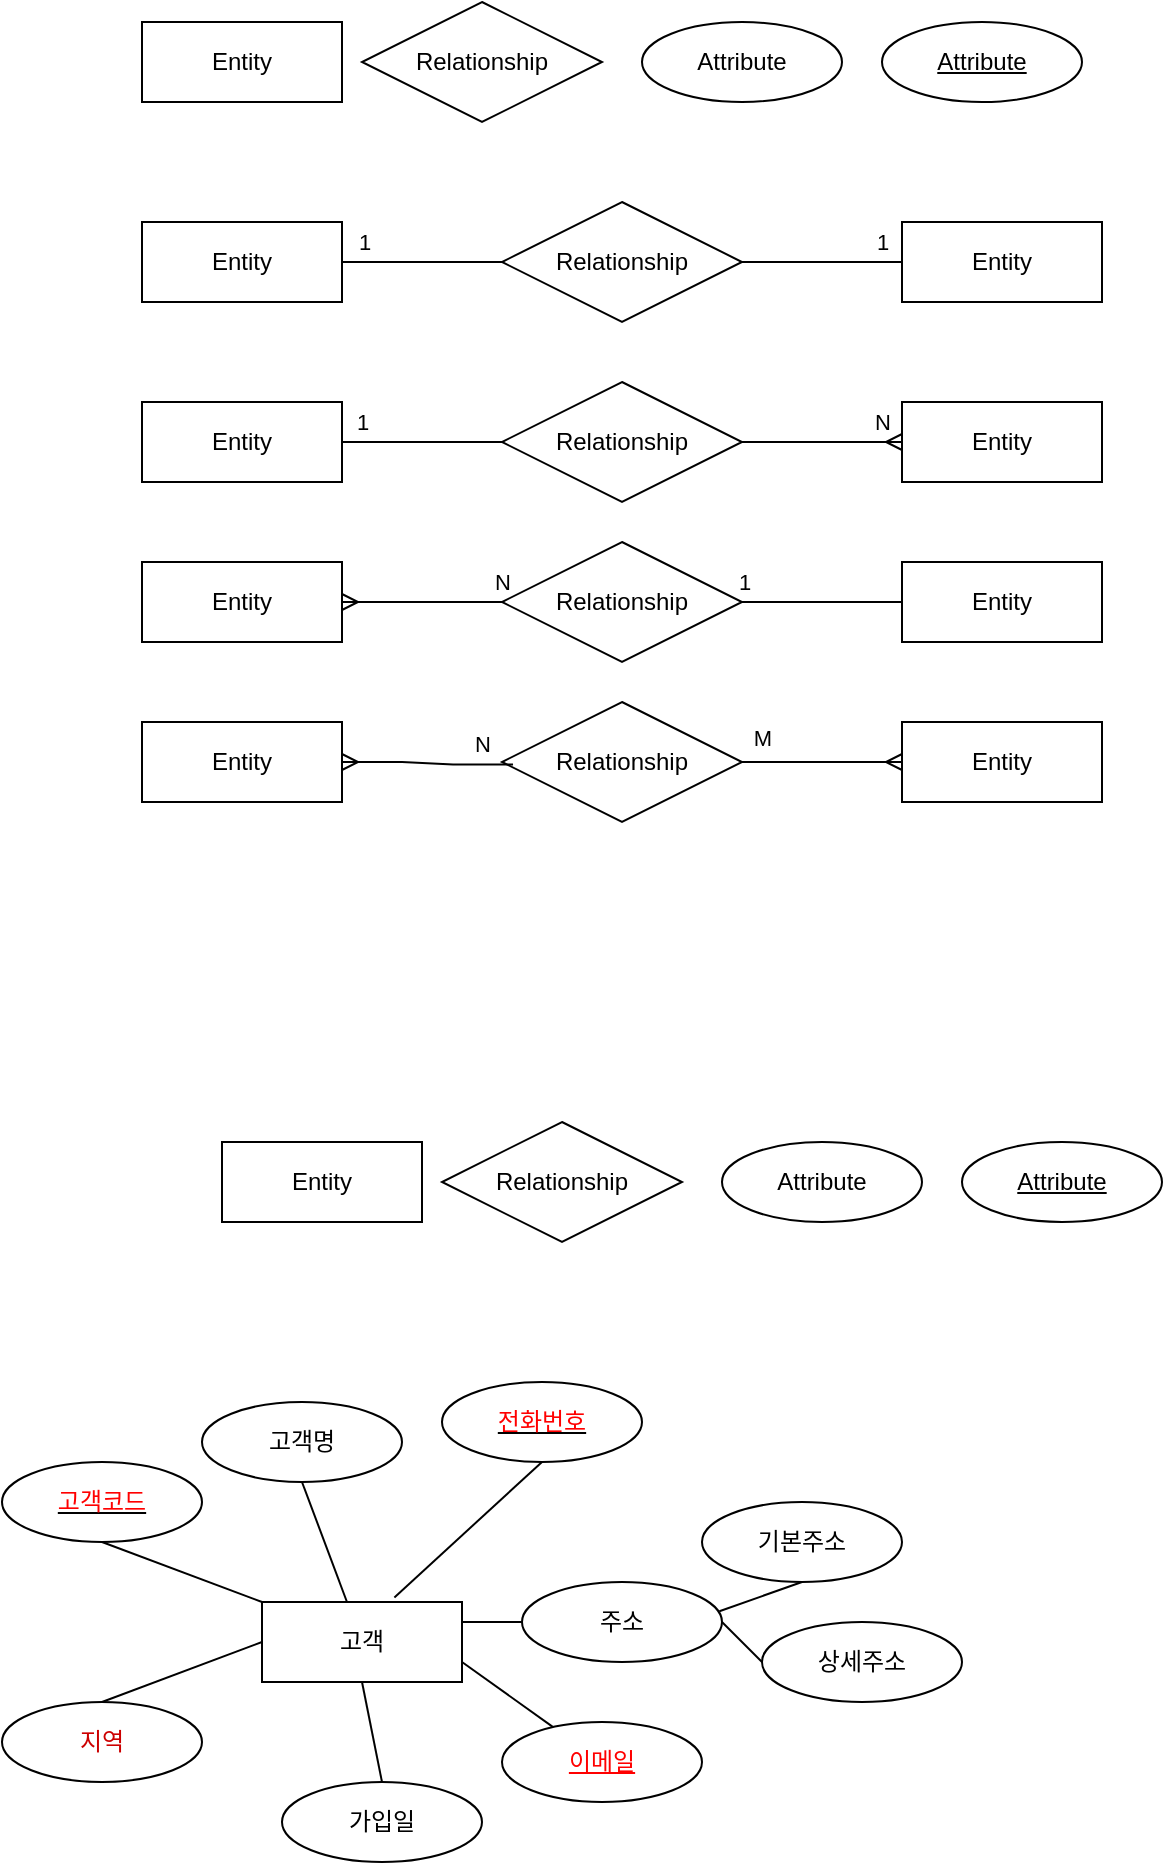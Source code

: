 <mxfile version="26.0.6">
  <diagram name="페이지-1" id="xYKEDz7_pK08XgIJHQ8g">
    <mxGraphModel dx="989" dy="514" grid="1" gridSize="10" guides="1" tooltips="1" connect="1" arrows="1" fold="1" page="1" pageScale="1" pageWidth="827" pageHeight="1169" math="0" shadow="0">
      <root>
        <mxCell id="0" />
        <mxCell id="1" parent="0" />
        <mxCell id="Izb_0eD0gwmcGaHZB4KV-1" value="Entity" style="whiteSpace=wrap;html=1;align=center;" vertex="1" parent="1">
          <mxGeometry x="120" y="70" width="100" height="40" as="geometry" />
        </mxCell>
        <mxCell id="Izb_0eD0gwmcGaHZB4KV-2" value="Relationship" style="shape=rhombus;perimeter=rhombusPerimeter;whiteSpace=wrap;html=1;align=center;" vertex="1" parent="1">
          <mxGeometry x="230" y="60" width="120" height="60" as="geometry" />
        </mxCell>
        <mxCell id="Izb_0eD0gwmcGaHZB4KV-3" value="Attribute" style="ellipse;whiteSpace=wrap;html=1;align=center;" vertex="1" parent="1">
          <mxGeometry x="370" y="70" width="100" height="40" as="geometry" />
        </mxCell>
        <mxCell id="Izb_0eD0gwmcGaHZB4KV-4" value="Attribute" style="ellipse;whiteSpace=wrap;html=1;align=center;fontStyle=4;" vertex="1" parent="1">
          <mxGeometry x="490" y="70" width="100" height="40" as="geometry" />
        </mxCell>
        <mxCell id="Izb_0eD0gwmcGaHZB4KV-5" value="Entity" style="whiteSpace=wrap;html=1;align=center;" vertex="1" parent="1">
          <mxGeometry x="120" y="170" width="100" height="40" as="geometry" />
        </mxCell>
        <mxCell id="Izb_0eD0gwmcGaHZB4KV-6" value="Entity" style="whiteSpace=wrap;html=1;align=center;" vertex="1" parent="1">
          <mxGeometry x="500" y="170" width="100" height="40" as="geometry" />
        </mxCell>
        <mxCell id="Izb_0eD0gwmcGaHZB4KV-7" value="Relationship" style="shape=rhombus;perimeter=rhombusPerimeter;whiteSpace=wrap;html=1;align=center;" vertex="1" parent="1">
          <mxGeometry x="300" y="160" width="120" height="60" as="geometry" />
        </mxCell>
        <mxCell id="Izb_0eD0gwmcGaHZB4KV-8" value="" style="endArrow=none;html=1;rounded=0;exitX=1;exitY=0.5;exitDx=0;exitDy=0;entryX=0;entryY=0.5;entryDx=0;entryDy=0;" edge="1" parent="1" source="Izb_0eD0gwmcGaHZB4KV-5" target="Izb_0eD0gwmcGaHZB4KV-7">
          <mxGeometry relative="1" as="geometry">
            <mxPoint x="340" y="190" as="sourcePoint" />
            <mxPoint x="500" y="190" as="targetPoint" />
          </mxGeometry>
        </mxCell>
        <mxCell id="Izb_0eD0gwmcGaHZB4KV-25" value="1" style="edgeLabel;html=1;align=center;verticalAlign=middle;resizable=0;points=[];" vertex="1" connectable="0" parent="Izb_0eD0gwmcGaHZB4KV-8">
          <mxGeometry x="-0.466" y="-1" relative="1" as="geometry">
            <mxPoint x="-11" y="-11" as="offset" />
          </mxGeometry>
        </mxCell>
        <mxCell id="Izb_0eD0gwmcGaHZB4KV-9" value="" style="endArrow=none;html=1;rounded=0;entryX=0;entryY=0.5;entryDx=0;entryDy=0;" edge="1" parent="1" source="Izb_0eD0gwmcGaHZB4KV-7" target="Izb_0eD0gwmcGaHZB4KV-6">
          <mxGeometry relative="1" as="geometry">
            <mxPoint x="260" y="200" as="sourcePoint" />
            <mxPoint x="310" y="200" as="targetPoint" />
          </mxGeometry>
        </mxCell>
        <mxCell id="Izb_0eD0gwmcGaHZB4KV-26" value="1" style="edgeLabel;html=1;align=center;verticalAlign=middle;resizable=0;points=[];" vertex="1" connectable="0" parent="Izb_0eD0gwmcGaHZB4KV-9">
          <mxGeometry x="0.43" relative="1" as="geometry">
            <mxPoint x="13" y="-10" as="offset" />
          </mxGeometry>
        </mxCell>
        <mxCell id="Izb_0eD0gwmcGaHZB4KV-10" value="Entity" style="whiteSpace=wrap;html=1;align=center;" vertex="1" parent="1">
          <mxGeometry x="120" y="260" width="100" height="40" as="geometry" />
        </mxCell>
        <mxCell id="Izb_0eD0gwmcGaHZB4KV-11" value="Entity" style="whiteSpace=wrap;html=1;align=center;" vertex="1" parent="1">
          <mxGeometry x="500" y="260" width="100" height="40" as="geometry" />
        </mxCell>
        <mxCell id="Izb_0eD0gwmcGaHZB4KV-12" value="Relationship" style="shape=rhombus;perimeter=rhombusPerimeter;whiteSpace=wrap;html=1;align=center;" vertex="1" parent="1">
          <mxGeometry x="300" y="250" width="120" height="60" as="geometry" />
        </mxCell>
        <mxCell id="Izb_0eD0gwmcGaHZB4KV-13" value="" style="endArrow=none;html=1;rounded=0;exitX=1;exitY=0.5;exitDx=0;exitDy=0;entryX=0;entryY=0.5;entryDx=0;entryDy=0;" edge="1" parent="1" source="Izb_0eD0gwmcGaHZB4KV-10" target="Izb_0eD0gwmcGaHZB4KV-12">
          <mxGeometry relative="1" as="geometry">
            <mxPoint x="340" y="280" as="sourcePoint" />
            <mxPoint x="500" y="280" as="targetPoint" />
          </mxGeometry>
        </mxCell>
        <mxCell id="Izb_0eD0gwmcGaHZB4KV-28" value="1" style="edgeLabel;html=1;align=center;verticalAlign=middle;resizable=0;points=[];" vertex="1" connectable="0" parent="Izb_0eD0gwmcGaHZB4KV-13">
          <mxGeometry x="-0.725" relative="1" as="geometry">
            <mxPoint x="-1" y="-10" as="offset" />
          </mxGeometry>
        </mxCell>
        <mxCell id="Izb_0eD0gwmcGaHZB4KV-15" value="Entity" style="whiteSpace=wrap;html=1;align=center;" vertex="1" parent="1">
          <mxGeometry x="120" y="340" width="100" height="40" as="geometry" />
        </mxCell>
        <mxCell id="Izb_0eD0gwmcGaHZB4KV-16" value="Entity" style="whiteSpace=wrap;html=1;align=center;" vertex="1" parent="1">
          <mxGeometry x="500" y="340" width="100" height="40" as="geometry" />
        </mxCell>
        <mxCell id="Izb_0eD0gwmcGaHZB4KV-17" value="Relationship" style="shape=rhombus;perimeter=rhombusPerimeter;whiteSpace=wrap;html=1;align=center;" vertex="1" parent="1">
          <mxGeometry x="300" y="330" width="120" height="60" as="geometry" />
        </mxCell>
        <mxCell id="Izb_0eD0gwmcGaHZB4KV-19" value="" style="endArrow=none;html=1;rounded=0;entryX=0;entryY=0.5;entryDx=0;entryDy=0;" edge="1" parent="1" source="Izb_0eD0gwmcGaHZB4KV-17" target="Izb_0eD0gwmcGaHZB4KV-16">
          <mxGeometry relative="1" as="geometry">
            <mxPoint x="260" y="370" as="sourcePoint" />
            <mxPoint x="310" y="370" as="targetPoint" />
          </mxGeometry>
        </mxCell>
        <mxCell id="Izb_0eD0gwmcGaHZB4KV-32" value="1" style="edgeLabel;html=1;align=center;verticalAlign=middle;resizable=0;points=[];" vertex="1" connectable="0" parent="Izb_0eD0gwmcGaHZB4KV-19">
          <mxGeometry x="-0.415" y="2" relative="1" as="geometry">
            <mxPoint x="-23" y="-8" as="offset" />
          </mxGeometry>
        </mxCell>
        <mxCell id="Izb_0eD0gwmcGaHZB4KV-20" value="Entity" style="whiteSpace=wrap;html=1;align=center;" vertex="1" parent="1">
          <mxGeometry x="120" y="420" width="100" height="40" as="geometry" />
        </mxCell>
        <mxCell id="Izb_0eD0gwmcGaHZB4KV-21" value="Entity" style="whiteSpace=wrap;html=1;align=center;" vertex="1" parent="1">
          <mxGeometry x="500" y="420" width="100" height="40" as="geometry" />
        </mxCell>
        <mxCell id="Izb_0eD0gwmcGaHZB4KV-22" value="Relationship" style="shape=rhombus;perimeter=rhombusPerimeter;whiteSpace=wrap;html=1;align=center;" vertex="1" parent="1">
          <mxGeometry x="300" y="410" width="120" height="60" as="geometry" />
        </mxCell>
        <mxCell id="Izb_0eD0gwmcGaHZB4KV-27" value="" style="edgeStyle=entityRelationEdgeStyle;fontSize=12;html=1;endArrow=ERmany;rounded=0;entryX=0;entryY=0.5;entryDx=0;entryDy=0;" edge="1" parent="1" source="Izb_0eD0gwmcGaHZB4KV-12" target="Izb_0eD0gwmcGaHZB4KV-11">
          <mxGeometry width="100" height="100" relative="1" as="geometry">
            <mxPoint x="280" y="370" as="sourcePoint" />
            <mxPoint x="380" y="270" as="targetPoint" />
          </mxGeometry>
        </mxCell>
        <mxCell id="Izb_0eD0gwmcGaHZB4KV-29" value="N" style="edgeLabel;html=1;align=center;verticalAlign=middle;resizable=0;points=[];" vertex="1" connectable="0" parent="Izb_0eD0gwmcGaHZB4KV-27">
          <mxGeometry x="0.378" y="-1" relative="1" as="geometry">
            <mxPoint x="15" y="-11" as="offset" />
          </mxGeometry>
        </mxCell>
        <mxCell id="Izb_0eD0gwmcGaHZB4KV-33" value="" style="edgeStyle=entityRelationEdgeStyle;fontSize=12;html=1;endArrow=ERmany;rounded=0;exitX=0;exitY=0.5;exitDx=0;exitDy=0;entryX=1;entryY=0.5;entryDx=0;entryDy=0;" edge="1" parent="1" source="Izb_0eD0gwmcGaHZB4KV-17" target="Izb_0eD0gwmcGaHZB4KV-15">
          <mxGeometry width="100" height="100" relative="1" as="geometry">
            <mxPoint x="280" y="370" as="sourcePoint" />
            <mxPoint x="380" y="270" as="targetPoint" />
          </mxGeometry>
        </mxCell>
        <mxCell id="Izb_0eD0gwmcGaHZB4KV-34" value="N" style="edgeLabel;html=1;align=center;verticalAlign=middle;resizable=0;points=[];" vertex="1" connectable="0" parent="Izb_0eD0gwmcGaHZB4KV-33">
          <mxGeometry x="-0.499" y="1" relative="1" as="geometry">
            <mxPoint x="20" y="-11" as="offset" />
          </mxGeometry>
        </mxCell>
        <mxCell id="Izb_0eD0gwmcGaHZB4KV-40" value="" style="edgeStyle=entityRelationEdgeStyle;fontSize=12;html=1;endArrow=ERmany;rounded=0;exitX=0.046;exitY=0.52;exitDx=0;exitDy=0;entryX=1;entryY=0.5;entryDx=0;entryDy=0;exitPerimeter=0;" edge="1" parent="1" source="Izb_0eD0gwmcGaHZB4KV-22" target="Izb_0eD0gwmcGaHZB4KV-20">
          <mxGeometry width="100" height="100" relative="1" as="geometry">
            <mxPoint x="320" y="439.66" as="sourcePoint" />
            <mxPoint x="240" y="439.66" as="targetPoint" />
          </mxGeometry>
        </mxCell>
        <mxCell id="Izb_0eD0gwmcGaHZB4KV-41" value="N" style="edgeLabel;html=1;align=center;verticalAlign=middle;resizable=0;points=[];" vertex="1" connectable="0" parent="Izb_0eD0gwmcGaHZB4KV-40">
          <mxGeometry x="-0.499" y="1" relative="1" as="geometry">
            <mxPoint x="6" y="-11" as="offset" />
          </mxGeometry>
        </mxCell>
        <mxCell id="Izb_0eD0gwmcGaHZB4KV-42" value="" style="edgeStyle=entityRelationEdgeStyle;fontSize=12;html=1;endArrow=ERmany;rounded=0;exitX=1;exitY=0.5;exitDx=0;exitDy=0;entryX=0;entryY=0.5;entryDx=0;entryDy=0;" edge="1" parent="1" source="Izb_0eD0gwmcGaHZB4KV-22" target="Izb_0eD0gwmcGaHZB4KV-21">
          <mxGeometry width="100" height="100" relative="1" as="geometry">
            <mxPoint x="316" y="451" as="sourcePoint" />
            <mxPoint x="230" y="450" as="targetPoint" />
          </mxGeometry>
        </mxCell>
        <mxCell id="Izb_0eD0gwmcGaHZB4KV-43" value="M" style="edgeLabel;html=1;align=center;verticalAlign=middle;resizable=0;points=[];" vertex="1" connectable="0" parent="Izb_0eD0gwmcGaHZB4KV-42">
          <mxGeometry x="-0.499" y="1" relative="1" as="geometry">
            <mxPoint x="-10" y="-11" as="offset" />
          </mxGeometry>
        </mxCell>
        <mxCell id="Izb_0eD0gwmcGaHZB4KV-44" value="Entity" style="whiteSpace=wrap;html=1;align=center;" vertex="1" parent="1">
          <mxGeometry x="160" y="630" width="100" height="40" as="geometry" />
        </mxCell>
        <mxCell id="Izb_0eD0gwmcGaHZB4KV-45" value="Relationship" style="shape=rhombus;perimeter=rhombusPerimeter;whiteSpace=wrap;html=1;align=center;" vertex="1" parent="1">
          <mxGeometry x="270" y="620" width="120" height="60" as="geometry" />
        </mxCell>
        <mxCell id="Izb_0eD0gwmcGaHZB4KV-46" value="Attribute" style="ellipse;whiteSpace=wrap;html=1;align=center;" vertex="1" parent="1">
          <mxGeometry x="410" y="630" width="100" height="40" as="geometry" />
        </mxCell>
        <mxCell id="Izb_0eD0gwmcGaHZB4KV-47" value="Attribute" style="ellipse;whiteSpace=wrap;html=1;align=center;fontStyle=4;" vertex="1" parent="1">
          <mxGeometry x="530" y="630" width="100" height="40" as="geometry" />
        </mxCell>
        <mxCell id="Izb_0eD0gwmcGaHZB4KV-48" value="고객" style="whiteSpace=wrap;html=1;align=center;" vertex="1" parent="1">
          <mxGeometry x="180" y="860" width="100" height="40" as="geometry" />
        </mxCell>
        <mxCell id="Izb_0eD0gwmcGaHZB4KV-49" value="&lt;u&gt;&lt;font style=&quot;color: rgb(255, 0, 0);&quot;&gt;고객코드&lt;/font&gt;&lt;/u&gt;" style="ellipse;whiteSpace=wrap;html=1;align=center;" vertex="1" parent="1">
          <mxGeometry x="50" y="790" width="100" height="40" as="geometry" />
        </mxCell>
        <mxCell id="Izb_0eD0gwmcGaHZB4KV-50" value="고객명" style="ellipse;whiteSpace=wrap;html=1;align=center;" vertex="1" parent="1">
          <mxGeometry x="150" y="760" width="100" height="40" as="geometry" />
        </mxCell>
        <mxCell id="Izb_0eD0gwmcGaHZB4KV-51" value="&lt;u&gt;&lt;font style=&quot;color: rgb(255, 0, 0);&quot;&gt;전화번호&lt;/font&gt;&lt;/u&gt;" style="ellipse;whiteSpace=wrap;html=1;align=center;" vertex="1" parent="1">
          <mxGeometry x="270" y="750" width="100" height="40" as="geometry" />
        </mxCell>
        <mxCell id="Izb_0eD0gwmcGaHZB4KV-52" value="주소" style="ellipse;whiteSpace=wrap;html=1;align=center;" vertex="1" parent="1">
          <mxGeometry x="310" y="850" width="100" height="40" as="geometry" />
        </mxCell>
        <mxCell id="Izb_0eD0gwmcGaHZB4KV-53" value="&lt;font style=&quot;color: rgb(255, 0, 0);&quot;&gt;&lt;u&gt;이메일&lt;/u&gt;&lt;/font&gt;" style="ellipse;whiteSpace=wrap;html=1;align=center;" vertex="1" parent="1">
          <mxGeometry x="300" y="920" width="100" height="40" as="geometry" />
        </mxCell>
        <mxCell id="Izb_0eD0gwmcGaHZB4KV-54" value="&lt;font style=&quot;color: rgb(204, 0, 0);&quot;&gt;지역&lt;/font&gt;" style="ellipse;whiteSpace=wrap;html=1;align=center;" vertex="1" parent="1">
          <mxGeometry x="50" y="910" width="100" height="40" as="geometry" />
        </mxCell>
        <mxCell id="Izb_0eD0gwmcGaHZB4KV-55" value="가입일" style="ellipse;whiteSpace=wrap;html=1;align=center;" vertex="1" parent="1">
          <mxGeometry x="190" y="950" width="100" height="40" as="geometry" />
        </mxCell>
        <mxCell id="Izb_0eD0gwmcGaHZB4KV-56" value="" style="endArrow=none;html=1;rounded=0;exitX=0.5;exitY=1;exitDx=0;exitDy=0;" edge="1" parent="1" source="Izb_0eD0gwmcGaHZB4KV-50" target="Izb_0eD0gwmcGaHZB4KV-48">
          <mxGeometry relative="1" as="geometry">
            <mxPoint x="430" y="1000" as="sourcePoint" />
            <mxPoint x="590" y="1000" as="targetPoint" />
          </mxGeometry>
        </mxCell>
        <mxCell id="Izb_0eD0gwmcGaHZB4KV-57" value="" style="endArrow=none;html=1;rounded=0;exitX=0.5;exitY=1;exitDx=0;exitDy=0;entryX=0.662;entryY=-0.057;entryDx=0;entryDy=0;entryPerimeter=0;" edge="1" parent="1" source="Izb_0eD0gwmcGaHZB4KV-51" target="Izb_0eD0gwmcGaHZB4KV-48">
          <mxGeometry relative="1" as="geometry">
            <mxPoint x="210" y="810" as="sourcePoint" />
            <mxPoint x="220" y="860" as="targetPoint" />
          </mxGeometry>
        </mxCell>
        <mxCell id="Izb_0eD0gwmcGaHZB4KV-58" value="" style="endArrow=none;html=1;rounded=0;exitX=0.5;exitY=1;exitDx=0;exitDy=0;entryX=0;entryY=0;entryDx=0;entryDy=0;" edge="1" parent="1" source="Izb_0eD0gwmcGaHZB4KV-49" target="Izb_0eD0gwmcGaHZB4KV-48">
          <mxGeometry relative="1" as="geometry">
            <mxPoint x="120" y="850" as="sourcePoint" />
            <mxPoint y="880" as="targetPoint" />
          </mxGeometry>
        </mxCell>
        <mxCell id="Izb_0eD0gwmcGaHZB4KV-59" value="" style="endArrow=none;html=1;rounded=0;exitX=0;exitY=0.5;exitDx=0;exitDy=0;entryX=1;entryY=0.25;entryDx=0;entryDy=0;" edge="1" parent="1" source="Izb_0eD0gwmcGaHZB4KV-52" target="Izb_0eD0gwmcGaHZB4KV-48">
          <mxGeometry relative="1" as="geometry">
            <mxPoint x="330" y="830" as="sourcePoint" />
            <mxPoint x="210" y="860" as="targetPoint" />
          </mxGeometry>
        </mxCell>
        <mxCell id="Izb_0eD0gwmcGaHZB4KV-60" value="" style="endArrow=none;html=1;rounded=0;entryX=1;entryY=0.75;entryDx=0;entryDy=0;" edge="1" parent="1" source="Izb_0eD0gwmcGaHZB4KV-53" target="Izb_0eD0gwmcGaHZB4KV-48">
          <mxGeometry relative="1" as="geometry">
            <mxPoint x="330" y="830" as="sourcePoint" />
            <mxPoint x="210" y="860" as="targetPoint" />
          </mxGeometry>
        </mxCell>
        <mxCell id="Izb_0eD0gwmcGaHZB4KV-61" value="" style="endArrow=none;html=1;rounded=0;entryX=0.5;entryY=1;entryDx=0;entryDy=0;exitX=0.5;exitY=0;exitDx=0;exitDy=0;" edge="1" parent="1" source="Izb_0eD0gwmcGaHZB4KV-55" target="Izb_0eD0gwmcGaHZB4KV-48">
          <mxGeometry relative="1" as="geometry">
            <mxPoint x="329" y="914" as="sourcePoint" />
            <mxPoint x="260" y="880" as="targetPoint" />
          </mxGeometry>
        </mxCell>
        <mxCell id="Izb_0eD0gwmcGaHZB4KV-62" value="" style="endArrow=none;html=1;rounded=0;entryX=0;entryY=0.5;entryDx=0;entryDy=0;exitX=0.5;exitY=0;exitDx=0;exitDy=0;" edge="1" parent="1" source="Izb_0eD0gwmcGaHZB4KV-54" target="Izb_0eD0gwmcGaHZB4KV-48">
          <mxGeometry relative="1" as="geometry">
            <mxPoint x="250" y="940" as="sourcePoint" />
            <mxPoint x="210" y="900" as="targetPoint" />
          </mxGeometry>
        </mxCell>
        <mxCell id="Izb_0eD0gwmcGaHZB4KV-64" value="기본주소" style="ellipse;whiteSpace=wrap;html=1;align=center;" vertex="1" parent="1">
          <mxGeometry x="400" y="810" width="100" height="40" as="geometry" />
        </mxCell>
        <mxCell id="Izb_0eD0gwmcGaHZB4KV-65" value="상세주소" style="ellipse;whiteSpace=wrap;html=1;align=center;" vertex="1" parent="1">
          <mxGeometry x="430" y="870" width="100" height="40" as="geometry" />
        </mxCell>
        <mxCell id="Izb_0eD0gwmcGaHZB4KV-66" value="" style="endArrow=none;html=1;rounded=0;exitX=0.5;exitY=1;exitDx=0;exitDy=0;entryX=0.987;entryY=0.366;entryDx=0;entryDy=0;entryPerimeter=0;" edge="1" parent="1" source="Izb_0eD0gwmcGaHZB4KV-64" target="Izb_0eD0gwmcGaHZB4KV-52">
          <mxGeometry relative="1" as="geometry">
            <mxPoint x="374" y="820" as="sourcePoint" />
            <mxPoint x="290" y="880" as="targetPoint" />
          </mxGeometry>
        </mxCell>
        <mxCell id="Izb_0eD0gwmcGaHZB4KV-67" value="" style="endArrow=none;html=1;rounded=0;exitX=0;exitY=0.5;exitDx=0;exitDy=0;entryX=1;entryY=0.5;entryDx=0;entryDy=0;" edge="1" parent="1" source="Izb_0eD0gwmcGaHZB4KV-65" target="Izb_0eD0gwmcGaHZB4KV-52">
          <mxGeometry relative="1" as="geometry">
            <mxPoint x="480" y="780" as="sourcePoint" />
            <mxPoint x="452" y="804" as="targetPoint" />
          </mxGeometry>
        </mxCell>
      </root>
    </mxGraphModel>
  </diagram>
</mxfile>

